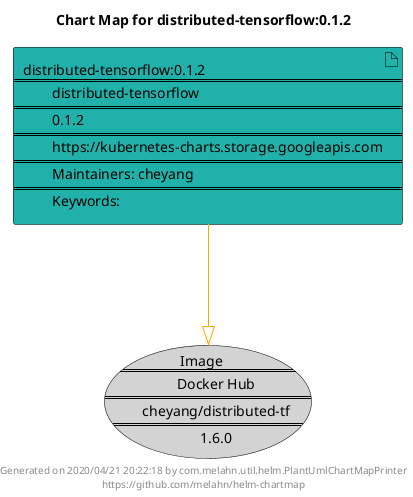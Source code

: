 @startuml
skinparam linetype ortho
skinparam backgroundColor white
skinparam usecaseBorderColor black
skinparam usecaseArrowColor LightSlateGray
skinparam artifactBorderColor black
skinparam artifactArrowColor LightSlateGray

title Chart Map for distributed-tensorflow:0.1.2

'There is one referenced Helm Chart
artifact "distributed-tensorflow:0.1.2\n====\n\tdistributed-tensorflow\n====\n\t0.1.2\n====\n\thttps://kubernetes-charts.storage.googleapis.com\n====\n\tMaintainers: cheyang\n====\n\tKeywords: " as distributed_tensorflow_0_1_2 #LightSeaGreen

'There is one referenced Docker Image
usecase "Image\n====\n\tDocker Hub\n====\n\tcheyang/distributed-tf\n====\n\t1.6.0" as cheyang_distributed_tf_1_6_0 #LightGrey

'Chart Dependencies
distributed_tensorflow_0_1_2--[#orange]-|>cheyang_distributed_tf_1_6_0

center footer Generated on 2020/04/21 20:22:18 by com.melahn.util.helm.PlantUmlChartMapPrinter\nhttps://github.com/melahn/helm-chartmap
@enduml
